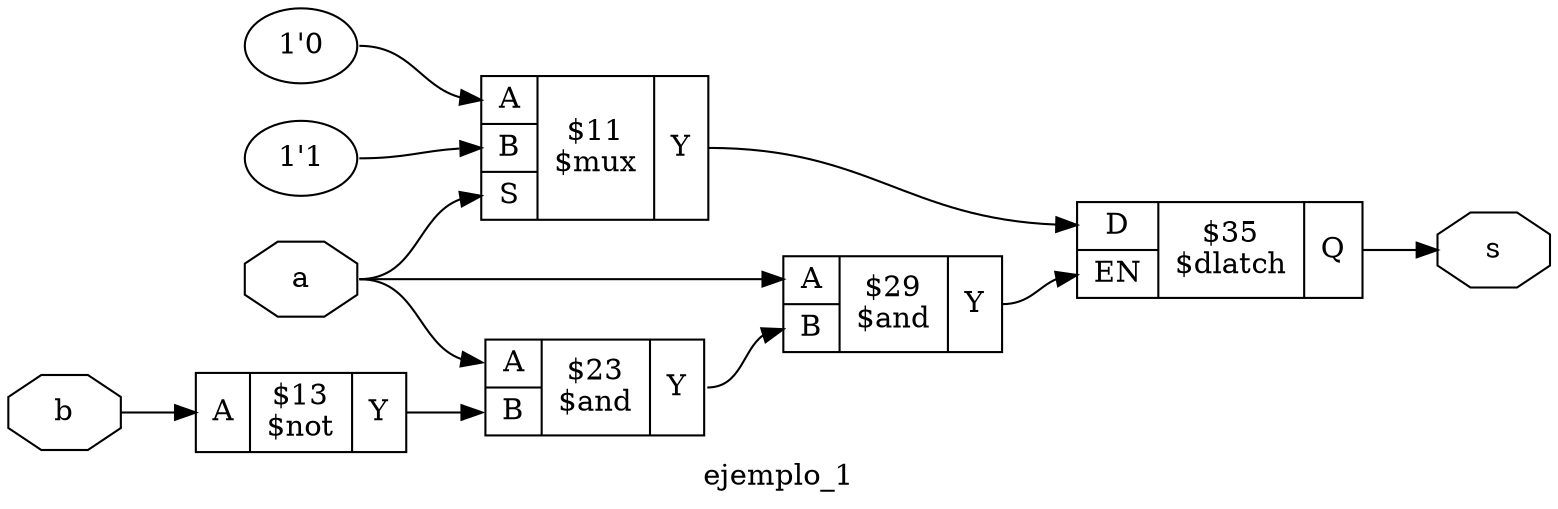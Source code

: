 digraph "ejemplo_1" {
label="ejemplo_1";
rankdir="LR";
remincross=true;
n5 [ shape=octagon, label="a", color="black", fontcolor="black" ];
n6 [ shape=octagon, label="b", color="black", fontcolor="black" ];
n7 [ shape=octagon, label="s", color="black", fontcolor="black" ];
c10 [ shape=record, label="{{<p8> A}|$13\n$not|{<p9> Y}}" ];
c12 [ shape=record, label="{{<p8> A|<p11> B}|$23\n$and|{<p9> Y}}" ];
c13 [ shape=record, label="{{<p8> A|<p11> B}|$29\n$and|{<p9> Y}}" ];
c17 [ shape=record, label="{{<p14> D|<p15> EN}|$35\n$dlatch|{<p16> Q}}" ];
v0 [ label="1'0" ];
v1 [ label="1'1" ];
c19 [ shape=record, label="{{<p8> A|<p11> B|<p18> S}|$11\n$mux|{<p9> Y}}" ];
c19:p9:e -> c17:p14:w [color="black", label=""];
c10:p9:e -> c12:p11:w [color="black", label=""];
c12:p9:e -> c13:p11:w [color="black", label=""];
c13:p9:e -> c17:p15:w [color="black", label=""];
n5:e -> c12:p8:w [color="black", label=""];
n5:e -> c13:p8:w [color="black", label=""];
n5:e -> c19:p18:w [color="black", label=""];
n6:e -> c10:p8:w [color="black", label=""];
c17:p16:e -> n7:w [color="black", label=""];
v0:e -> c19:p8:w [color="black", label=""];
v1:e -> c19:p11:w [color="black", label=""];
}
